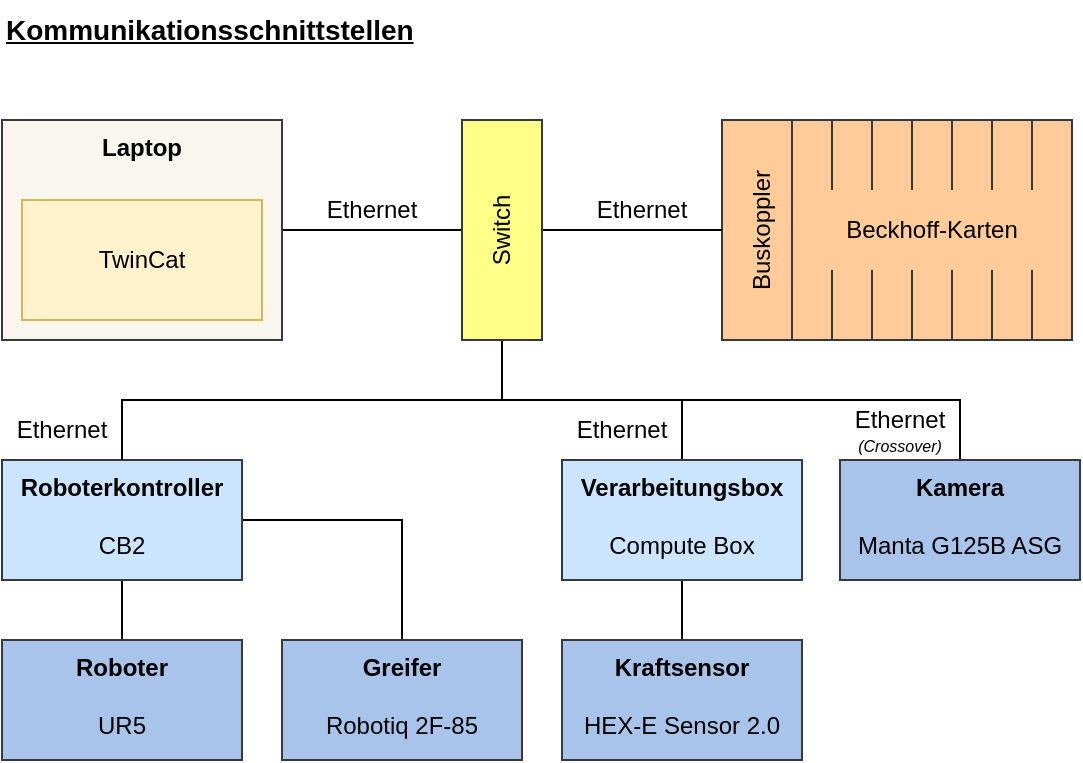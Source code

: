 <mxfile version="24.7.17">
  <diagram name="Seite-1" id="3izAdX7rU5gKBt8rRxB0">
    <mxGraphModel dx="1434" dy="738" grid="1" gridSize="10" guides="1" tooltips="1" connect="1" arrows="1" fold="1" page="1" pageScale="1" pageWidth="1169" pageHeight="827" math="0" shadow="0">
      <root>
        <mxCell id="0" />
        <mxCell id="1" parent="0" />
        <mxCell id="rFeg9TteXRbul3H2n_lU-35" style="edgeStyle=orthogonalEdgeStyle;rounded=0;orthogonalLoop=1;jettySize=auto;html=1;entryX=0;entryY=0.5;entryDx=0;entryDy=0;endArrow=none;endFill=0;" parent="1" source="rFeg9TteXRbul3H2n_lU-3" target="rFeg9TteXRbul3H2n_lU-34" edge="1">
          <mxGeometry relative="1" as="geometry" />
        </mxCell>
        <mxCell id="rFeg9TteXRbul3H2n_lU-3" value="&lt;b&gt;Laptop&lt;/b&gt;" style="rounded=0;whiteSpace=wrap;html=1;verticalAlign=top;fillColor=#f9f7ed;strokeColor=#36393d;" parent="1" vertex="1">
          <mxGeometry x="160" y="150" width="140" height="110" as="geometry" />
        </mxCell>
        <mxCell id="rFeg9TteXRbul3H2n_lU-2" value="TwinCat" style="rounded=0;whiteSpace=wrap;html=1;fillColor=#fff2cc;strokeColor=#d6b656;" parent="1" vertex="1">
          <mxGeometry x="170" y="190" width="120" height="60" as="geometry" />
        </mxCell>
        <mxCell id="rFeg9TteXRbul3H2n_lU-4" value="&lt;span&gt;Buskoppler&lt;/span&gt;" style="rounded=0;whiteSpace=wrap;html=1;verticalAlign=middle;horizontal=0;fontStyle=0;fillColor=#ffcc99;strokeColor=#36393d;" parent="1" vertex="1">
          <mxGeometry x="520" y="150" width="40" height="110" as="geometry" />
        </mxCell>
        <mxCell id="rFeg9TteXRbul3H2n_lU-43" style="edgeStyle=orthogonalEdgeStyle;rounded=0;orthogonalLoop=1;jettySize=auto;html=1;entryX=0.5;entryY=0;entryDx=0;entryDy=0;endArrow=none;endFill=0;" parent="1" source="rFeg9TteXRbul3H2n_lU-15" target="rFeg9TteXRbul3H2n_lU-42" edge="1">
          <mxGeometry relative="1" as="geometry" />
        </mxCell>
        <mxCell id="Dj8FPKq_8v-sFrND8ujt-1" style="edgeStyle=orthogonalEdgeStyle;rounded=0;orthogonalLoop=1;jettySize=auto;html=1;entryX=0.5;entryY=0;entryDx=0;entryDy=0;endArrow=none;endFill=0;" edge="1" parent="1" source="rFeg9TteXRbul3H2n_lU-15" target="rFeg9TteXRbul3H2n_lU-21">
          <mxGeometry relative="1" as="geometry" />
        </mxCell>
        <mxCell id="rFeg9TteXRbul3H2n_lU-15" value="Roboterkontroller&lt;div&gt;&lt;br&gt;&lt;/div&gt;&lt;div&gt;&lt;span style=&quot;font-weight: normal;&quot;&gt;CB2&lt;/span&gt;&lt;/div&gt;" style="rounded=0;whiteSpace=wrap;html=1;fontStyle=1;verticalAlign=top;fillColor=#cce5ff;strokeColor=#36393d;" parent="1" vertex="1">
          <mxGeometry x="160" y="320" width="120" height="60" as="geometry" />
        </mxCell>
        <mxCell id="rFeg9TteXRbul3H2n_lU-29" style="edgeStyle=orthogonalEdgeStyle;rounded=0;orthogonalLoop=1;jettySize=auto;html=1;entryX=0.5;entryY=0;entryDx=0;entryDy=0;endArrow=none;endFill=0;" parent="1" source="rFeg9TteXRbul3H2n_lU-16" target="rFeg9TteXRbul3H2n_lU-17" edge="1">
          <mxGeometry relative="1" as="geometry" />
        </mxCell>
        <mxCell id="rFeg9TteXRbul3H2n_lU-39" style="edgeStyle=orthogonalEdgeStyle;rounded=0;orthogonalLoop=1;jettySize=auto;html=1;endArrow=none;endFill=0;" parent="1" source="rFeg9TteXRbul3H2n_lU-16" edge="1">
          <mxGeometry relative="1" as="geometry">
            <mxPoint x="500" y="290" as="targetPoint" />
          </mxGeometry>
        </mxCell>
        <mxCell id="rFeg9TteXRbul3H2n_lU-16" value="Verarbeitungsbox&lt;div&gt;&lt;br&gt;&lt;/div&gt;&lt;div&gt;&lt;span style=&quot;font-weight: normal;&quot;&gt;Compute Box&lt;/span&gt;&lt;/div&gt;" style="rounded=0;whiteSpace=wrap;html=1;fontStyle=1;verticalAlign=top;fillColor=#cce5ff;strokeColor=#36393d;" parent="1" vertex="1">
          <mxGeometry x="440" y="320" width="120" height="60" as="geometry" />
        </mxCell>
        <mxCell id="rFeg9TteXRbul3H2n_lU-17" value="Kraftsensor&lt;div&gt;&lt;br&gt;&lt;/div&gt;&lt;div&gt;&lt;span style=&quot;font-weight: normal;&quot;&gt;HEX-E Sensor 2.0&lt;/span&gt;&lt;/div&gt;" style="rounded=0;whiteSpace=wrap;html=1;fontStyle=1;verticalAlign=top;fillColor=#A9C4EB;strokeColor=#36393d;" parent="1" vertex="1">
          <mxGeometry x="440" y="410" width="120" height="60" as="geometry" />
        </mxCell>
        <mxCell id="rFeg9TteXRbul3H2n_lU-40" style="edgeStyle=orthogonalEdgeStyle;rounded=0;orthogonalLoop=1;jettySize=auto;html=1;endArrow=none;endFill=0;entryX=1;entryY=0;entryDx=0;entryDy=0;" parent="1" source="rFeg9TteXRbul3H2n_lU-20" edge="1" target="rFeg9TteXRbul3H2n_lU-41">
          <mxGeometry relative="1" as="geometry">
            <mxPoint x="550" y="290" as="targetPoint" />
            <Array as="points">
              <mxPoint x="639" y="290" />
            </Array>
          </mxGeometry>
        </mxCell>
        <mxCell id="rFeg9TteXRbul3H2n_lU-20" value="Kamera&lt;div&gt;&lt;br&gt;&lt;/div&gt;&lt;div&gt;&lt;span style=&quot;font-weight: normal;&quot;&gt;Manta G125B ASG&lt;/span&gt;&lt;/div&gt;" style="rounded=0;whiteSpace=wrap;html=1;fontStyle=1;verticalAlign=top;fillColor=#A9C4EB;strokeColor=#36393d;" parent="1" vertex="1">
          <mxGeometry x="579" y="320" width="120" height="60" as="geometry" />
        </mxCell>
        <mxCell id="rFeg9TteXRbul3H2n_lU-21" value="Greifer&lt;div&gt;&lt;br&gt;&lt;/div&gt;&lt;div&gt;&lt;span data-teams=&quot;true&quot;&gt;&lt;span style=&quot;font-weight: normal;&quot; dir=&quot;ltr&quot; class=&quot;ui-provider a b c d e f g h i j k l m n o p q r s t u v w x y z ab ac ae af ag ah ai aj ak&quot;&gt;Robotiq 2F-85&lt;/span&gt;&lt;/span&gt;&lt;br&gt;&lt;/div&gt;" style="rounded=0;whiteSpace=wrap;html=1;fontStyle=1;verticalAlign=top;fillColor=#A9C4EB;strokeColor=#36393d;" parent="1" vertex="1">
          <mxGeometry x="300" y="410" width="120" height="60" as="geometry" />
        </mxCell>
        <mxCell id="rFeg9TteXRbul3H2n_lU-24" value="" style="group;fillColor=#ffcc99;strokeColor=#36393d;" parent="1" vertex="1" connectable="0">
          <mxGeometry x="555" y="150" width="140" height="110" as="geometry" />
        </mxCell>
        <mxCell id="rFeg9TteXRbul3H2n_lU-5" value="" style="rounded=0;whiteSpace=wrap;html=1;verticalAlign=middle;horizontal=0;fontStyle=0;fillColor=#ffcc99;strokeColor=#36393d;" parent="rFeg9TteXRbul3H2n_lU-24" vertex="1">
          <mxGeometry width="20" height="110" as="geometry" />
        </mxCell>
        <mxCell id="rFeg9TteXRbul3H2n_lU-7" value="" style="rounded=0;whiteSpace=wrap;html=1;verticalAlign=middle;horizontal=0;fontStyle=0;fillColor=#ffcc99;strokeColor=#36393d;" parent="rFeg9TteXRbul3H2n_lU-24" vertex="1">
          <mxGeometry x="20" width="20" height="110" as="geometry" />
        </mxCell>
        <mxCell id="rFeg9TteXRbul3H2n_lU-8" value="" style="rounded=0;whiteSpace=wrap;html=1;verticalAlign=middle;horizontal=0;fontStyle=0;fillColor=#ffcc99;strokeColor=#36393d;" parent="rFeg9TteXRbul3H2n_lU-24" vertex="1">
          <mxGeometry x="40" width="20" height="110" as="geometry" />
        </mxCell>
        <mxCell id="rFeg9TteXRbul3H2n_lU-9" value="" style="rounded=0;whiteSpace=wrap;html=1;verticalAlign=middle;horizontal=0;fontStyle=0;fillColor=#ffcc99;strokeColor=#36393d;" parent="rFeg9TteXRbul3H2n_lU-24" vertex="1">
          <mxGeometry x="60" width="20" height="110" as="geometry" />
        </mxCell>
        <mxCell id="rFeg9TteXRbul3H2n_lU-10" value="" style="rounded=0;whiteSpace=wrap;html=1;verticalAlign=middle;horizontal=0;fontStyle=0;fillColor=#ffcc99;strokeColor=#36393d;" parent="rFeg9TteXRbul3H2n_lU-24" vertex="1">
          <mxGeometry x="80" width="20" height="110" as="geometry" />
        </mxCell>
        <mxCell id="rFeg9TteXRbul3H2n_lU-12" value="" style="rounded=0;whiteSpace=wrap;html=1;verticalAlign=middle;horizontal=0;fontStyle=0;fillColor=#ffcc99;strokeColor=#36393d;" parent="rFeg9TteXRbul3H2n_lU-24" vertex="1">
          <mxGeometry x="100" width="20" height="110" as="geometry" />
        </mxCell>
        <mxCell id="rFeg9TteXRbul3H2n_lU-13" value="" style="rounded=0;whiteSpace=wrap;html=1;verticalAlign=middle;horizontal=0;fontStyle=0;fillColor=#ffcc99;strokeColor=#36393d;" parent="rFeg9TteXRbul3H2n_lU-24" vertex="1">
          <mxGeometry x="120" width="20" height="110" as="geometry" />
        </mxCell>
        <mxCell id="rFeg9TteXRbul3H2n_lU-14" value="&lt;span&gt;Beckhoff-Karten&lt;/span&gt;" style="rounded=0;whiteSpace=wrap;html=1;verticalAlign=middle;horizontal=0;fontStyle=0;rotation=90;strokeColor=none;fillColor=#ffcc99;" parent="rFeg9TteXRbul3H2n_lU-24" vertex="1">
          <mxGeometry x="50" width="40" height="110" as="geometry" />
        </mxCell>
        <mxCell id="rFeg9TteXRbul3H2n_lU-31" value="Ethernet" style="text;html=1;align=center;verticalAlign=middle;whiteSpace=wrap;rounded=0;" parent="1" vertex="1">
          <mxGeometry x="315" y="180" width="60" height="30" as="geometry" />
        </mxCell>
        <mxCell id="rFeg9TteXRbul3H2n_lU-32" value="Ethernet" style="text;html=1;align=center;verticalAlign=middle;whiteSpace=wrap;rounded=0;" parent="1" vertex="1">
          <mxGeometry x="160" y="290" width="60" height="30" as="geometry" />
        </mxCell>
        <mxCell id="rFeg9TteXRbul3H2n_lU-33" value="Ethernet&lt;div style=&quot;line-height: 70%;&quot;&gt;&lt;font style=&quot;font-size: 8px;&quot;&gt;&lt;i&gt;(Crossover)&lt;/i&gt;&lt;/font&gt;&lt;/div&gt;" style="text;html=1;align=center;verticalAlign=middle;whiteSpace=wrap;rounded=0;" parent="1" vertex="1">
          <mxGeometry x="579" y="290" width="60" height="30" as="geometry" />
        </mxCell>
        <mxCell id="rFeg9TteXRbul3H2n_lU-36" style="edgeStyle=orthogonalEdgeStyle;rounded=0;orthogonalLoop=1;jettySize=auto;html=1;entryX=0;entryY=0.5;entryDx=0;entryDy=0;endArrow=none;endFill=0;" parent="1" source="rFeg9TteXRbul3H2n_lU-34" target="rFeg9TteXRbul3H2n_lU-4" edge="1">
          <mxGeometry relative="1" as="geometry" />
        </mxCell>
        <mxCell id="rFeg9TteXRbul3H2n_lU-38" style="edgeStyle=orthogonalEdgeStyle;rounded=0;orthogonalLoop=1;jettySize=auto;html=1;endArrow=none;endFill=0;" parent="1" source="rFeg9TteXRbul3H2n_lU-34" target="rFeg9TteXRbul3H2n_lU-15" edge="1">
          <mxGeometry relative="1" as="geometry">
            <Array as="points">
              <mxPoint x="410" y="290" />
              <mxPoint x="220" y="290" />
            </Array>
          </mxGeometry>
        </mxCell>
        <mxCell id="Dj8FPKq_8v-sFrND8ujt-2" style="edgeStyle=orthogonalEdgeStyle;rounded=0;orthogonalLoop=1;jettySize=auto;html=1;entryX=1;entryY=0;entryDx=0;entryDy=0;endArrow=none;endFill=0;" edge="1" parent="1" source="rFeg9TteXRbul3H2n_lU-34" target="rFeg9TteXRbul3H2n_lU-41">
          <mxGeometry relative="1" as="geometry">
            <Array as="points">
              <mxPoint x="410" y="290" />
            </Array>
          </mxGeometry>
        </mxCell>
        <mxCell id="rFeg9TteXRbul3H2n_lU-34" value="&lt;span&gt;Switch&lt;/span&gt;" style="rounded=0;whiteSpace=wrap;html=1;verticalAlign=middle;horizontal=0;fontStyle=0;fillColor=#ffff88;strokeColor=#36393d;" parent="1" vertex="1">
          <mxGeometry x="390" y="150" width="40" height="110" as="geometry" />
        </mxCell>
        <mxCell id="rFeg9TteXRbul3H2n_lU-37" value="Ethernet" style="text;html=1;align=center;verticalAlign=middle;whiteSpace=wrap;rounded=0;" parent="1" vertex="1">
          <mxGeometry x="450" y="180" width="60" height="30" as="geometry" />
        </mxCell>
        <mxCell id="rFeg9TteXRbul3H2n_lU-41" value="Ethernet" style="text;html=1;align=center;verticalAlign=middle;whiteSpace=wrap;rounded=0;" parent="1" vertex="1">
          <mxGeometry x="440" y="290" width="60" height="30" as="geometry" />
        </mxCell>
        <mxCell id="rFeg9TteXRbul3H2n_lU-42" value="&lt;div&gt;Roboter&lt;/div&gt;&lt;div&gt;&lt;br&gt;&lt;/div&gt;&lt;div&gt;&lt;span style=&quot;font-weight: normal;&quot;&gt;UR5&lt;/span&gt;&lt;/div&gt;" style="rounded=0;whiteSpace=wrap;html=1;fontStyle=1;verticalAlign=top;fillColor=#A9C4EB;strokeColor=#36393d;" parent="1" vertex="1">
          <mxGeometry x="160" y="410" width="120" height="60" as="geometry" />
        </mxCell>
        <mxCell id="rFeg9TteXRbul3H2n_lU-44" value="Kommunikationsschnittstellen" style="text;html=1;align=left;verticalAlign=middle;whiteSpace=wrap;rounded=0;fontSize=14;fontStyle=5" parent="1" vertex="1">
          <mxGeometry x="160" y="90" width="200" height="30" as="geometry" />
        </mxCell>
      </root>
    </mxGraphModel>
  </diagram>
</mxfile>
